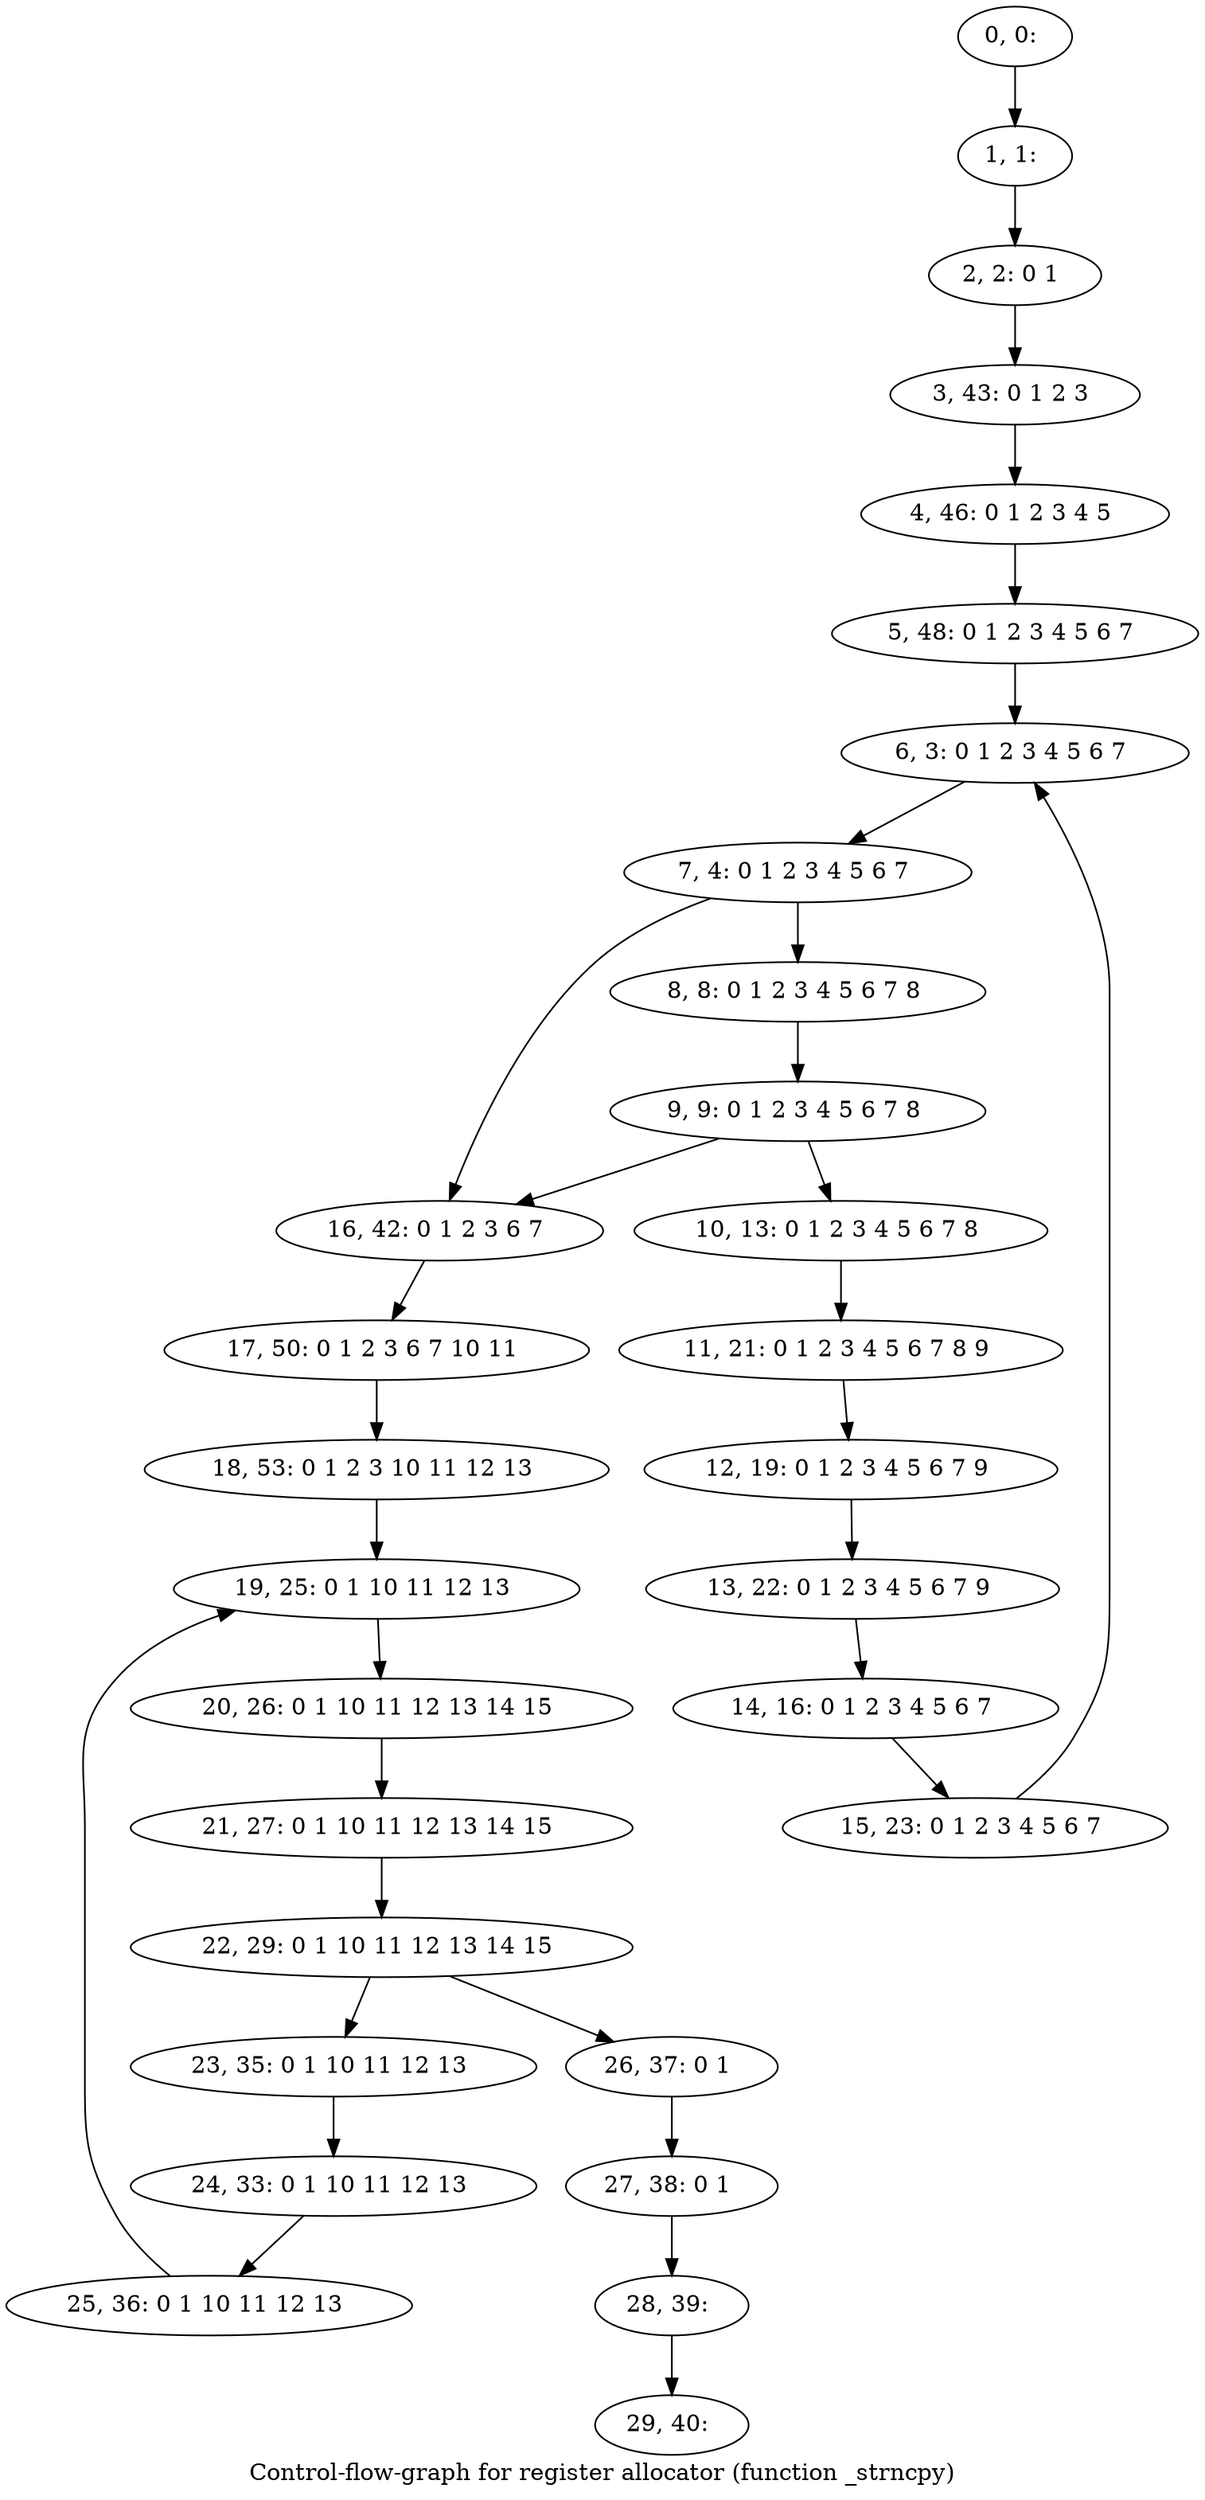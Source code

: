 digraph G {
graph [label="Control-flow-graph for register allocator (function _strncpy)"]
0[label="0, 0: "];
1[label="1, 1: "];
2[label="2, 2: 0 1 "];
3[label="3, 43: 0 1 2 3 "];
4[label="4, 46: 0 1 2 3 4 5 "];
5[label="5, 48: 0 1 2 3 4 5 6 7 "];
6[label="6, 3: 0 1 2 3 4 5 6 7 "];
7[label="7, 4: 0 1 2 3 4 5 6 7 "];
8[label="8, 8: 0 1 2 3 4 5 6 7 8 "];
9[label="9, 9: 0 1 2 3 4 5 6 7 8 "];
10[label="10, 13: 0 1 2 3 4 5 6 7 8 "];
11[label="11, 21: 0 1 2 3 4 5 6 7 8 9 "];
12[label="12, 19: 0 1 2 3 4 5 6 7 9 "];
13[label="13, 22: 0 1 2 3 4 5 6 7 9 "];
14[label="14, 16: 0 1 2 3 4 5 6 7 "];
15[label="15, 23: 0 1 2 3 4 5 6 7 "];
16[label="16, 42: 0 1 2 3 6 7 "];
17[label="17, 50: 0 1 2 3 6 7 10 11 "];
18[label="18, 53: 0 1 2 3 10 11 12 13 "];
19[label="19, 25: 0 1 10 11 12 13 "];
20[label="20, 26: 0 1 10 11 12 13 14 15 "];
21[label="21, 27: 0 1 10 11 12 13 14 15 "];
22[label="22, 29: 0 1 10 11 12 13 14 15 "];
23[label="23, 35: 0 1 10 11 12 13 "];
24[label="24, 33: 0 1 10 11 12 13 "];
25[label="25, 36: 0 1 10 11 12 13 "];
26[label="26, 37: 0 1 "];
27[label="27, 38: 0 1 "];
28[label="28, 39: "];
29[label="29, 40: "];
0->1 ;
1->2 ;
2->3 ;
3->4 ;
4->5 ;
5->6 ;
6->7 ;
7->8 ;
7->16 ;
8->9 ;
9->10 ;
9->16 ;
10->11 ;
11->12 ;
12->13 ;
13->14 ;
14->15 ;
15->6 ;
16->17 ;
17->18 ;
18->19 ;
19->20 ;
20->21 ;
21->22 ;
22->23 ;
22->26 ;
23->24 ;
24->25 ;
25->19 ;
26->27 ;
27->28 ;
28->29 ;
}
